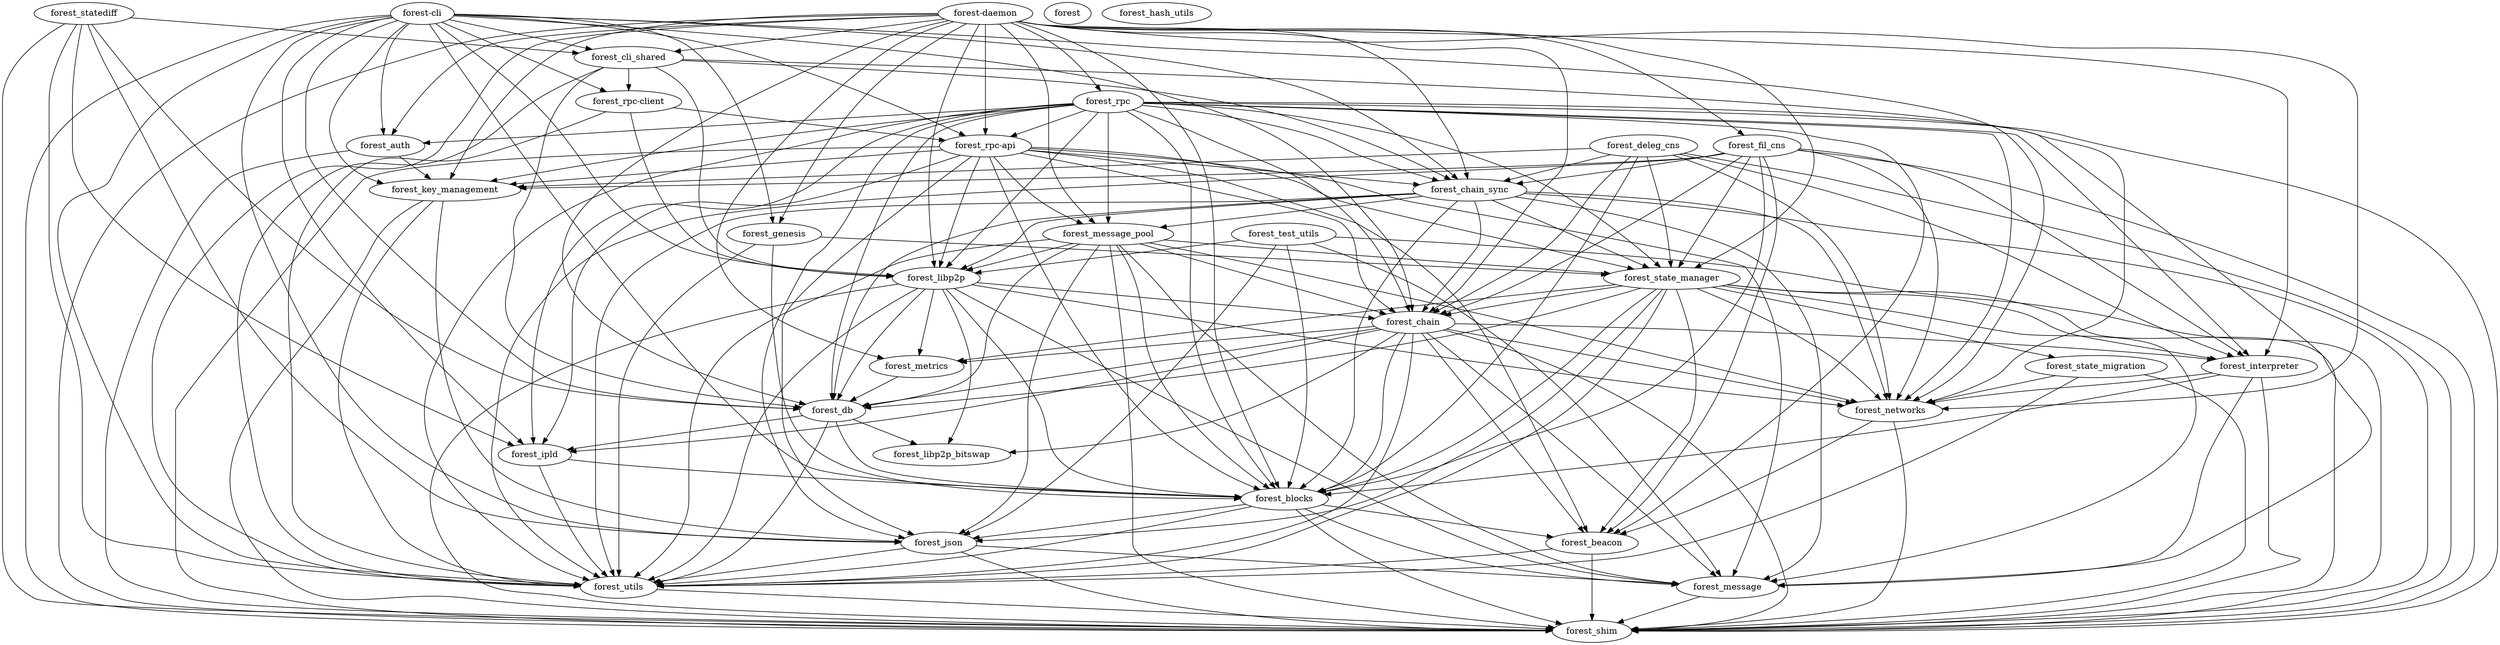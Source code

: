 digraph  {
    0[label="forest-cli"]
    1[label="forest_auth"]
    2[label="forest_key_management"]
    3[label="forest_json"]
    4[label="forest_message"]
    5[label="forest_shim"]
    6[label="forest_utils"]
    7[label="forest_test_utils"]
    8[label="forest_blocks"]
    9[label="forest_beacon"]
    10[label="forest_libp2p"]
    11[label="forest_chain"]
    12[label="forest_db"]
    13[label="forest_ipld"]
    14[label="forest_libp2p_bitswap"]
    15[label="forest_interpreter"]
    16[label="forest_networks"]
    17[label="forest_metrics"]
    18[label="forest_genesis"]
    19[label="forest_state_manager"]
    20[label="forest_state_migration"]
    21[label="forest_chain_sync"]
    22[label="forest_message_pool"]
    23[label="forest_cli_shared"]
    24[label="forest_rpc-client"]
    25[label="forest_rpc-api"]
    26[label="forest-daemon"]
    27[label="forest_deleg_cns"]
    28[label="forest_fil_cns"]
    29[label="forest_rpc"]
    33[label="forest_statediff"]
    34[label="forest"]
    438[label="forest_hash_utils"]
    0 -> 1 
    0 -> 8 
    0 -> 11 
    0 -> 21 
    0 -> 23 
    0 -> 12 
    0 -> 18 
    0 -> 13 
    0 -> 3 
    0 -> 2 
    0 -> 10 
    0 -> 16 
    0 -> 25 
    0 -> 24 
    0 -> 5 
    0 -> 6 
    1 -> 2 
    1 -> 5 
    2 -> 3 
    2 -> 5 
    2 -> 6 
    3 -> 4 
    3 -> 5 
    3 -> 6 
    4 -> 5 
    6 -> 5 
    7 -> 8 
    7 -> 3 
    7 -> 10 
    7 -> 4 
    7 -> 5 
    8 -> 9 
    8 -> 3 
    8 -> 4 
    8 -> 5 
    8 -> 6 
    9 -> 5 
    9 -> 6 
    10 -> 8 
    10 -> 11 
    10 -> 12 
    10 -> 14 
    10 -> 4 
    10 -> 17 
    10 -> 16 
    10 -> 5 
    10 -> 6 
    11 -> 9 
    11 -> 8 
    11 -> 12 
    11 -> 15 
    11 -> 13 
    11 -> 14 
    11 -> 4 
    11 -> 17 
    11 -> 16 
    11 -> 5 
    11 -> 6 
    12 -> 8 
    12 -> 13 
    12 -> 14 
    12 -> 6 
    13 -> 8 
    13 -> 6 
    15 -> 8 
    15 -> 4 
    15 -> 16 
    15 -> 5 
    16 -> 9 
    16 -> 5 
    17 -> 12 
    18 -> 8 
    18 -> 19 
    18 -> 6 
    19 -> 9 
    19 -> 8 
    19 -> 11 
    19 -> 12 
    19 -> 15 
    19 -> 3 
    19 -> 4 
    19 -> 17 
    19 -> 16 
    19 -> 5 
    19 -> 20 
    19 -> 6 
    20 -> 16 
    20 -> 5 
    20 -> 6 
    21 -> 8 
    21 -> 11 
    21 -> 12 
    21 -> 10 
    21 -> 4 
    21 -> 22 
    21 -> 16 
    21 -> 5 
    21 -> 19 
    21 -> 6 
    22 -> 8 
    22 -> 11 
    22 -> 12 
    22 -> 3 
    22 -> 10 
    22 -> 4 
    22 -> 16 
    22 -> 5 
    22 -> 19 
    22 -> 6 
    23 -> 21 
    23 -> 12 
    23 -> 10 
    23 -> 16 
    23 -> 24 
    23 -> 6 
    24 -> 10 
    24 -> 25 
    24 -> 6 
    25 -> 9 
    25 -> 8 
    25 -> 11 
    25 -> 21 
    25 -> 13 
    25 -> 3 
    25 -> 2 
    25 -> 10 
    25 -> 4 
    25 -> 22 
    25 -> 5 
    25 -> 19 
    26 -> 1 
    26 -> 8 
    26 -> 11 
    26 -> 21 
    26 -> 23 
    26 -> 12 
    26 -> 28 
    26 -> 18 
    26 -> 15 
    26 -> 2 
    26 -> 10 
    26 -> 22 
    26 -> 17 
    26 -> 16 
    26 -> 29 
    26 -> 25 
    26 -> 5 
    26 -> 19 
    26 -> 6 
    27 -> 8 
    27 -> 11 
    27 -> 21 
    27 -> 15 
    27 -> 2 
    27 -> 16 
    27 -> 5 
    27 -> 19 
    28 -> 9 
    28 -> 8 
    28 -> 11 
    28 -> 21 
    28 -> 15 
    28 -> 2 
    28 -> 16 
    28 -> 5 
    28 -> 19 
    28 -> 6 
    29 -> 1 
    29 -> 9 
    29 -> 8 
    29 -> 11 
    29 -> 21 
    29 -> 12 
    29 -> 15 
    29 -> 13 
    29 -> 3 
    29 -> 2 
    29 -> 10 
    29 -> 4 
    29 -> 22 
    29 -> 16 
    29 -> 25 
    29 -> 5 
    29 -> 19 
    29 -> 6 
    33 -> 23 
    33 -> 12 
    33 -> 13 
    33 -> 3 
    33 -> 5 
    33 -> 6 
}